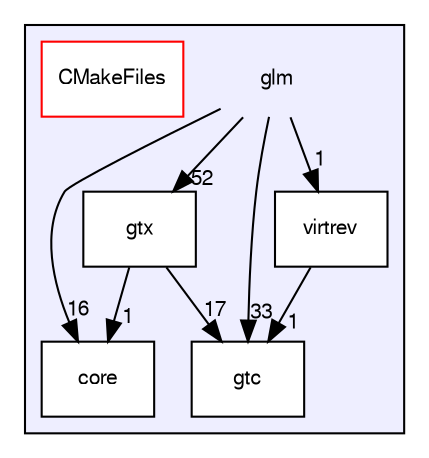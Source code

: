 digraph "glm" {
  compound=true
  node [ fontsize="10", fontname="FreeSans"];
  edge [ labelfontsize="10", labelfontname="FreeSans"];
  subgraph clusterdir_a18149d1b32e3efeacb0e34a962af4d3 {
    graph [ bgcolor="#eeeeff", pencolor="black", label="" URL="dir_a18149d1b32e3efeacb0e34a962af4d3.html"];
    dir_a18149d1b32e3efeacb0e34a962af4d3 [shape=plaintext label="glm"];
    dir_326403417f3d6e2e161a37bc18b8181f [shape=box label="CMakeFiles" color="red" fillcolor="white" style="filled" URL="dir_326403417f3d6e2e161a37bc18b8181f.html"];
    dir_ab399c1ca414379f40fea172917efe13 [shape=box label="core" color="black" fillcolor="white" style="filled" URL="dir_ab399c1ca414379f40fea172917efe13.html"];
    dir_5421a8671ffa3cebe0a38abc7d91e881 [shape=box label="gtc" color="black" fillcolor="white" style="filled" URL="dir_5421a8671ffa3cebe0a38abc7d91e881.html"];
    dir_e20a439b6cdbf5d4e02750a868806e68 [shape=box label="gtx" color="black" fillcolor="white" style="filled" URL="dir_e20a439b6cdbf5d4e02750a868806e68.html"];
    dir_dbff2fba25b70c366e00046bbdc9aaf4 [shape=box label="virtrev" color="black" fillcolor="white" style="filled" URL="dir_dbff2fba25b70c366e00046bbdc9aaf4.html"];
  }
  dir_dbff2fba25b70c366e00046bbdc9aaf4->dir_5421a8671ffa3cebe0a38abc7d91e881 [headlabel="1", labeldistance=1.5 headhref="dir_000008_000006.html"];
  dir_e20a439b6cdbf5d4e02750a868806e68->dir_5421a8671ffa3cebe0a38abc7d91e881 [headlabel="17", labeldistance=1.5 headhref="dir_000007_000006.html"];
  dir_e20a439b6cdbf5d4e02750a868806e68->dir_ab399c1ca414379f40fea172917efe13 [headlabel="1", labeldistance=1.5 headhref="dir_000007_000005.html"];
  dir_a18149d1b32e3efeacb0e34a962af4d3->dir_5421a8671ffa3cebe0a38abc7d91e881 [headlabel="33", labeldistance=1.5 headhref="dir_000001_000006.html"];
  dir_a18149d1b32e3efeacb0e34a962af4d3->dir_dbff2fba25b70c366e00046bbdc9aaf4 [headlabel="1", labeldistance=1.5 headhref="dir_000001_000008.html"];
  dir_a18149d1b32e3efeacb0e34a962af4d3->dir_e20a439b6cdbf5d4e02750a868806e68 [headlabel="52", labeldistance=1.5 headhref="dir_000001_000007.html"];
  dir_a18149d1b32e3efeacb0e34a962af4d3->dir_ab399c1ca414379f40fea172917efe13 [headlabel="16", labeldistance=1.5 headhref="dir_000001_000005.html"];
}
